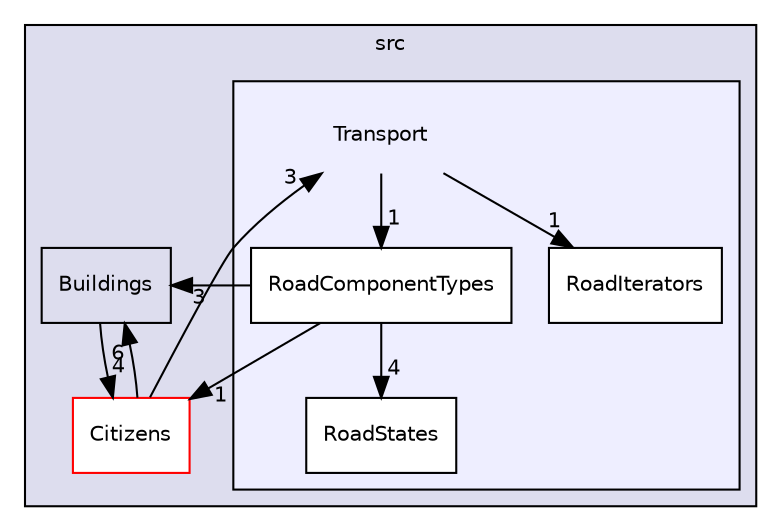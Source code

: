 digraph "src/Transport" {
  compound=true
  node [ fontsize="10", fontname="Helvetica"];
  edge [ labelfontsize="10", labelfontname="Helvetica"];
  subgraph clusterdir_68267d1309a1af8e8297ef4c3efbcdba {
    graph [ bgcolor="#ddddee", pencolor="black", label="src" fontname="Helvetica", fontsize="10", URL="dir_68267d1309a1af8e8297ef4c3efbcdba.html"]
  dir_72e3e6afd7dac6edbd74222a41943123 [shape=box label="Buildings" URL="dir_72e3e6afd7dac6edbd74222a41943123.html"];
  dir_b3280085a459050633bb0b3bfa44e340 [shape=box label="Citizens" fillcolor="white" style="filled" color="red" URL="dir_b3280085a459050633bb0b3bfa44e340.html"];
  subgraph clusterdir_a424be9c04c54fb66361ff8db17b7a64 {
    graph [ bgcolor="#eeeeff", pencolor="black", label="" URL="dir_a424be9c04c54fb66361ff8db17b7a64.html"];
    dir_a424be9c04c54fb66361ff8db17b7a64 [shape=plaintext label="Transport"];
  dir_ae32278c7c0be3bf2bac8674b7dc0ab5 [shape=box label="RoadComponentTypes" fillcolor="white" style="filled" URL="dir_ae32278c7c0be3bf2bac8674b7dc0ab5.html"];
  dir_3ff0c8c38326bed84bcde630226ee3c3 [shape=box label="RoadIterators" fillcolor="white" style="filled" URL="dir_3ff0c8c38326bed84bcde630226ee3c3.html"];
  dir_b7f6c9980bc27c4efbb650d6a1f547d3 [shape=box label="RoadStates" fillcolor="white" style="filled" URL="dir_b7f6c9980bc27c4efbb650d6a1f547d3.html"];
  }
  }
  dir_a424be9c04c54fb66361ff8db17b7a64->dir_3ff0c8c38326bed84bcde630226ee3c3 [headlabel="1", labeldistance=1.5 headhref="dir_000225_000227.html"];
  dir_a424be9c04c54fb66361ff8db17b7a64->dir_ae32278c7c0be3bf2bac8674b7dc0ab5 [headlabel="1", labeldistance=1.5 headhref="dir_000225_000226.html"];
  dir_b3280085a459050633bb0b3bfa44e340->dir_72e3e6afd7dac6edbd74222a41943123 [headlabel="6", labeldistance=1.5 headhref="dir_000222_000221.html"];
  dir_b3280085a459050633bb0b3bfa44e340->dir_a424be9c04c54fb66361ff8db17b7a64 [headlabel="3", labeldistance=1.5 headhref="dir_000222_000225.html"];
  dir_72e3e6afd7dac6edbd74222a41943123->dir_b3280085a459050633bb0b3bfa44e340 [headlabel="4", labeldistance=1.5 headhref="dir_000221_000222.html"];
  dir_ae32278c7c0be3bf2bac8674b7dc0ab5->dir_72e3e6afd7dac6edbd74222a41943123 [headlabel="3", labeldistance=1.5 headhref="dir_000226_000221.html"];
  dir_ae32278c7c0be3bf2bac8674b7dc0ab5->dir_b3280085a459050633bb0b3bfa44e340 [headlabel="1", labeldistance=1.5 headhref="dir_000226_000222.html"];
  dir_ae32278c7c0be3bf2bac8674b7dc0ab5->dir_b7f6c9980bc27c4efbb650d6a1f547d3 [headlabel="4", labeldistance=1.5 headhref="dir_000226_000228.html"];
}

